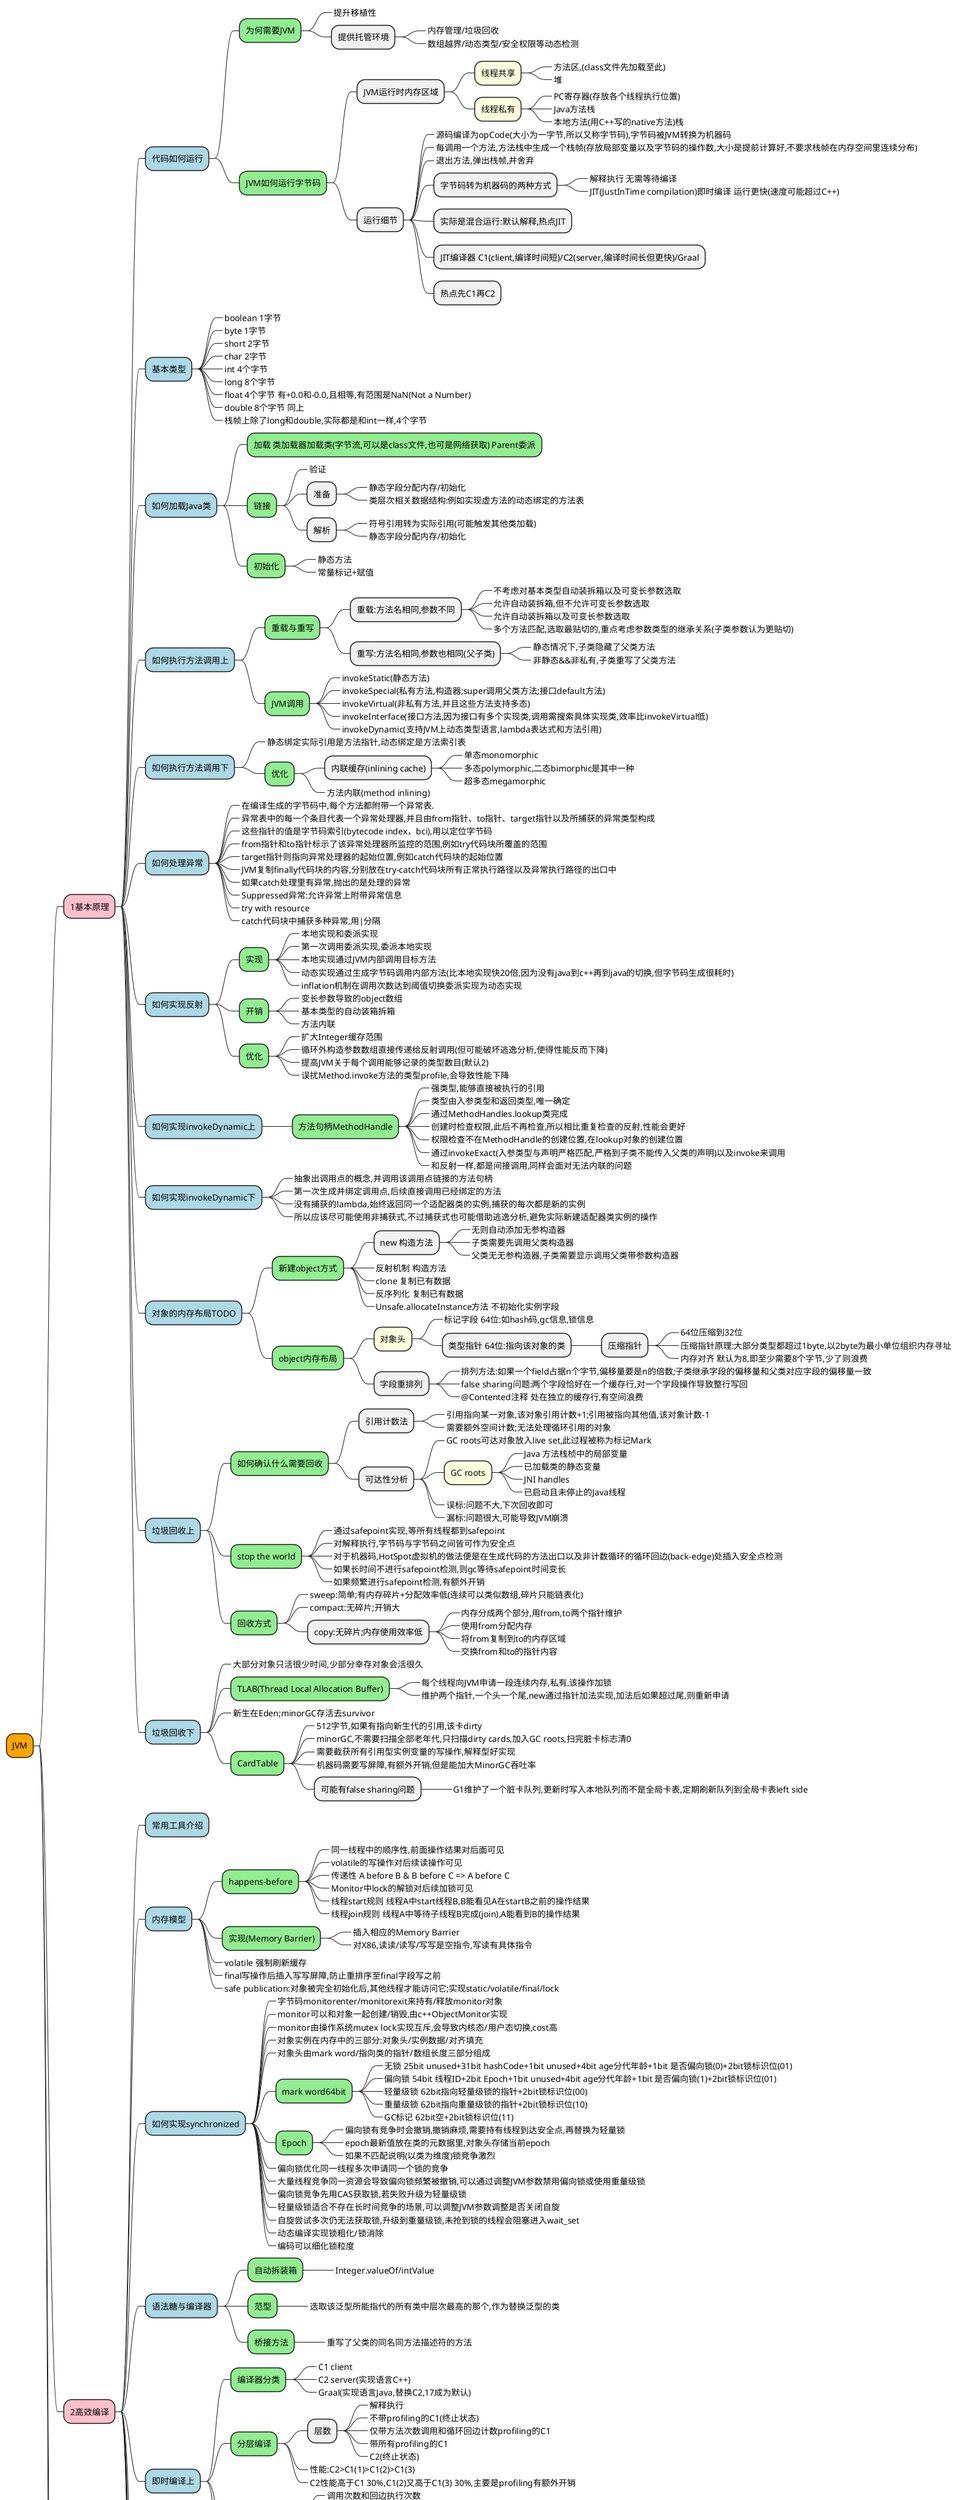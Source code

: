 @startmindmap
*[#orange] JVM
    *[#pink] 1基本原理
        *[#lightblue] 代码如何运行
            *[#lightgreen] 为何需要JVM
                *_ 提升移植性
                * 提供托管环境
                    *_ 内存管理/垃圾回收
                    *_ 数组越界/动态类型/安全权限等动态检测
            *[#lightgreen] JVM如何运行字节码
                * JVM运行时内存区域
                    *[#lightyellow] 线程共享
                        *_ 方法区,(class文件先加载至此)
                        *_ 堆
                    *[#lightyellow] 线程私有
                        *_ PC寄存器(存放各个线程执行位置)
                        *_ Java方法栈
                        *_ 本地方法(用C++写的native方法)栈
                * 运行细节
                    *_ 源码编译为opCode(大小为一字节,所以又称字节码),字节码被JVM转换为机器码
                    *_ 每调用一个方法,方法栈中生成一个栈帧(存放局部变量以及字节码的操作数,大小是提前计算好,不要求栈帧在内存空间里连续分布)
                    *_ 退出方法,弹出栈帧,并舍弃
                    * 字节码转为机器码的两种方式
                        *_ 解释执行 无需等待编译
                        *_ JIT(JustInTime compilation)即时编译 运行更快(速度可能超过C++)
                    * 实际是混合运行:默认解释,热点JIT
                    * JIT编译器 C1(client,编译时间短)/C2(server,编译时间长但更快)/Graal
                    * 热点先C1再C2
        *[#lightblue] 基本类型
            *_ boolean 1字节
            *_ byte 1字节
            *_ short 2字节
            *_ char 2字节
            *_ int 4个字节
            *_ long 8个字节
            *_ float 4个字节 有+0.0和-0.0,且相等,有范围是NaN(Not a Number)
            *_ double 8个字节 同上
            *_ 栈帧上除了long和double,实际都是和int一样,4个字节
        *[#lightblue] 如何加载Java类
            *[#lightgreen] 加载 类加载器加载类(字节流,可以是class文件,也可是网络获取) Parent委派
            *[#lightgreen] 链接
                *_ 验证
                * 准备
                    *_ 静态字段分配内存/初始化
                    *_ 类层次相关数据结构:例如实现虚方法的动态绑定的方法表
                * 解析
                    *_ 符号引用转为实际引用(可能触发其他类加载)
                    *_ 静态字段分配内存/初始化
            *[#lightgreen] 初始化
                *_ 静态方法
                *_ 常量标记+赋值
        *[#lightblue] 如何执行方法调用上
            *[#lightgreen] 重载与重写
                * 重载:方法名相同,参数不同
                    *_ 不考虑对基本类型自动装拆箱以及可变长参数选取
                    *_ 允许自动装拆箱,但不允许可变长参数选取
                    *_ 允许自动装拆箱以及可变长参数选取
                    *_ 多个方法匹配,选取最贴切的,重点考虑参数类型的继承关系(子类参数认为更贴切)
                * 重写:方法名相同,参数也相同(父子类)
                    *_ 静态情况下,子类隐藏了父类方法
                    *_ 非静态&&非私有,子类重写了父类方法
            *[#lightgreen] JVM调用
                *_ invokeStatic(静态方法)
                *_ invokeSpecial(私有方法,构造器;super调用父类方法;接口default方法)
                *_ invokeVirtual(非私有方法,并且这些方法支持多态)
                *_ invokeInterface(接口方法,因为接口有多个实现类,调用需搜索具体实现类,效率比invokeVirtual低)
                *_ invokeDynamic(支持JVM上动态类型语言,lambda表达式和方法引用)
        *[#lightblue] 如何执行方法调用下
            *_ 静态绑定实际引用是方法指针,动态绑定是方法索引表
            *[#lightgreen] 优化
                * 内联缓存(inlining cache)
                    *_ 单态monomorphic
                    *_ 多态polymorphic,二态bimorphic是其中一种
                    *_ 超多态megamorphic
                *_ 方法内联(method inlining)
        *[#lightblue] 如何处理异常
            *_ 在编译生成的字节码中,每个方法都附带一个异常表.
            *_ 异常表中的每一个条目代表一个异常处理器,并且由from指针、to指针、target指针以及所捕获的异常类型构成
            *_ 这些指针的值是字节码索引(bytecode index，bci),用以定位字节码
            *_ from指针和to指针标示了该异常处理器所监控的范围,例如try代码块所覆盖的范围
            *_ target指针则指向异常处理器的起始位置,例如catch代码块的起始位置
            *_ JVM复制finally代码块的内容,分别放在try-catch代码块所有正常执行路径以及异常执行路径的出口中
            *_ 如果catch处理里有异常,抛出的是处理的异常
            *_ Suppressed异常:允许异常上附带异常信息
            *_ try with resource
            *_ catch代码块中捕获多种异常,用|分隔
        *[#lightblue] 如何实现反射
            *[#lightgreen] 实现
                *_ 本地实现和委派实现
                *_ 第一次调用委派实现,委派本地实现
                *_ 本地实现通过JVM内部调用目标方法
                *_ 动态实现通过生成字节码调用内部方法(比本地实现快20倍,因为没有java到c++再到java的切换,但字节码生成很耗时)
                *_ inflation机制在调用次数达到阈值切换委派实现为动态实现
            *[#lightgreen] 开销
                *_ 变长参数导致的object数组
                *_ 基本类型的自动装箱拆箱
                *_ 方法内联
            *[#lightgreen] 优化
                *_ 扩大Integer缓存范围
                *_ 循环外构造参数数组直接传递给反射调用(但可能破坏逃逸分析,使得性能反而下降)
                *_ 提高JVM关于每个调用能够记录的类型数目(默认2)
                *_ 误扰Method.invoke方法的类型profile,会导致性能下降
        *[#lightblue] 如何实现invokeDynamic上
            *[#lightgreen] 方法句柄MethodHandle
                *_ 强类型,能够直接被执行的引用
                *_ 类型由入参类型和返回类型,唯一确定
                *_ 通过MethodHandles.lookup类完成
                *_ 创建时检查权限,此后不再检查,所以相比重复检查的反射,性能会更好
                *_ 权限检查不在MethodHandle的创建位置,在lookup对象的创建位置
                *_ 通过invokeExact(入参类型与声明严格匹配,严格到子类不能传入父类的声明)以及invoke来调用
                *_ 和反射一样,都是间接调用,同样会面对无法内联的问题
        *[#lightblue] 如何实现invokeDynamic下
            *_ 抽象出调用点的概念,并调用该调用点链接的方法句柄
            *_ 第一次生成并绑定调用点,后续直接调用已经绑定的方法
            *_ 没有捕获的lambda,始终返回同一个适配器类的实例,捕获的每次都是新的实例
            *_ 所以应该尽可能使用非捕获式,不过捕获式也可能借助逃逸分析,避免实际新建适配器类实例的操作
        *[#lightblue] 对象的内存布局TODO
            *[#lightgreen] 新建object方式
                * new 构造方法
                    *_ 无则自动添加无参构造器
                    *_ 子类需要先调用父类构造器
                    *_ 父类无无参构造器,子类需要显示调用父类带参数构造器
                *_ 反射机制 构造方法
                *_ clone 复制已有数据
                *_ 反序列化 复制已有数据
                *_ Unsafe.allocateInstance方法 不初始化实例字段
            *[#lightgreen] object内存布局
                *[#lightyellow] 对象头
                    *_ 标记字段 64位:如hash码,gc信息,锁信息
                    * 类型指针 64位:指向该对象的类
                        * 压缩指针
                            *_ 64位压缩到32位
                            *_ 压缩指针原理:大部分类型都超过1byte,以2byte为最小单位组织内存寻址
                            *_ 内存对齐 默认为8,即至少需要8个字节,少了则浪费
                * 字段重排列
                    *_ 排列方法:如果一个field占据n个字节,偏移量要是n的倍数;子类继承字段的偏移量和父类对应字段的偏移量一致
                    *_ false sharing问题:两个字段恰好在一个缓存行,对一个字段操作导致整行写回
                    *_ @Contented注释 处在独立的缓存行,有空间浪费
        *[#lightblue] 垃圾回收上
            *[#lightgreen] 如何确认什么需要回收
                * 引用计数法
                    *_ 引用指向某一对象,该对象引用计数+1;引用被指向其他值,该对象计数-1
                    *_ 需要额外空间计数;无法处理循环引用的对象
                * 可达性分析
                    *_ GC roots可达对象放入live set,此过程被称为标记Mark
                    *[#lightyellow] GC roots
                        *_ Java 方法栈桢中的局部变量
                        *_ 已加载类的静态变量
                        *_ JNI handles
                        *_ 已启动且未停止的Java线程
                    *_ 误标:问题不大,下次回收即可
                    *_ 漏标:问题很大,可能导致JVM崩溃
            *[#lightgreen] stop the world
                *_ 通过safepoint实现,等所有线程都到safepoint
                *_ 对解释执行,字节码与字节码之间皆可作为安全点
                *_ 对于机器码,HotSpot虚拟机的做法便是在生成代码的方法出口以及非计数循环的循环回边(back-edge)处插入安全点检测
                *_ 如果长时间不进行safepoint检测,则gc等待safepoint时间变长
                *_ 如果频繁进行safepoint检测,有额外开销
            *[#lightgreen] 回收方式
                *_ sweep:简单;有内存碎片+分配效率低(连续可以类似数组,碎片只能链表化)
                *_ compact:无碎片;开销大
                * copy:无碎片;内存使用效率低
                    *_ 内存分成两个部分,用from,to两个指针维护
                    *_ 使用from分配内存
                    *_ 将from复制到to的内存区域
                    *_ 交换from和to的指针内容
        *[#lightblue] 垃圾回收下
            *_ 大部分对象只活很少时间,少部分幸存对象会活很久
            *[#lightgreen] TLAB(Thread Local Allocation Buffer)
                *_ 每个线程向JVM申请一段连续内存,私有,该操作加锁
                *_ 维护两个指针,一个头一个尾,new通过指针加法实现,加法后如果超过尾,则重新申请
            *_ 新生在Eden;minorGC存活去survivor
            *[#lightgreen] CardTable
                *_ 512字节,如果有指向新生代的引用,该卡dirty
                *_ minorGC,不需要扫描全部老年代,只扫描dirty cards,加入GC roots,扫完脏卡标志清0
                *_ 需要截获所有引用型实例变量的写操作,解释型好实现
                *_ 机器码需要写屏障,有额外开销,但是能加大MinorGC吞吐率
                * 可能有false sharing问题
                    *_ G1维护了一个脏卡队列,更新时写入本地队列而不是全局卡表,定期刷新队列到全局卡表left side
    *[#pink] 2高效编译
        *[#lightblue] 常用工具介绍
        *[#lightblue] 内存模型
            *[#lightgreen] happens-before
                *_ 同一线程中的顺序性,前面操作结果对后面可见
                *_ volatile的写操作对后续读操作可见
                *_ 传递性 A before B & B before C => A before C
                *_ Monitor中lock的解锁对后续加锁可见
                *_ 线程start规则 线程A中start线程B,B能看见A在startB之前的操作结果
                *_ 线程join规则 线程A中等待子线程B完成(join),A能看到B的操作结果
            *[#lightgreen] 实现(Memory Barrier)
                *_ 插入相应的Memory Barrier
                *_ 对X86,读读/读写/写写是空指令,写读有具体指令
            *_ volatile 强制刷新缓存
            *_ final写操作后插入写写屏障,防止重排序至final字段写之前
            *_ safe publication:对象被完全初始化后,其他线程才能访问它;实现static/volatile/final/lock
        *[#lightblue] 如何实现synchronized
            *_ 字节码monitorenter/monitorexit来持有/释放monitor对象
            *_ monitor可以和对象一起创建/销毁,由c++ObjectMonitor实现
            *_ monitor由操作系统mutex lock实现互斥,会导致内核态/用户态切换,cost高
            *_ 对象实例在内存中的三部分:对象头/实例数据/对齐填充
            *_ 对象头由mark word/指向类的指针/数组长度三部分组成
            *[#lightgreen] mark word64bit
                *_ 无锁 25bit unused+31bit hashCode+1bit unused+4bit age分代年龄+1bit 是否偏向锁(0)+2bit锁标识位(01)
                *_ 偏向锁 54bit 线程ID+2bit Epoch+1bit unused+4bit age分代年龄+1bit 是否偏向锁(1)+2bit锁标识位(01)
                *_ 轻量级锁 62bit指向轻量级锁的指针+2bit锁标识位(00)
                *_ 重量级锁 62bit指向重量级锁的指针+2bit锁标识位(10)
                *_ GC标记 62bit空+2bit锁标识位(11)
            *[#lightgreen] Epoch
                *_ 偏向锁有竞争时会撤销,撤销麻烦,需要持有线程到达安全点,再替换为轻量锁
                *_ epoch最新值放在类的元数据里,对象头存储当前epoch
                *_ 如果不匹配说明(以类为维度)锁竞争激烈
            *_ 偏向锁优化同一线程多次申请同一个锁的竞争
            *_ 大量线程竞争同一资源会导致偏向锁频繁被撤销,可以通过调整JVM参数禁用偏向锁或使用重量级锁
            *_ 偏向锁竞争先用CAS获取锁,若失败升级为轻量级锁
            *_ 轻量级锁适合不存在长时间竞争的场景,可以调整JVM参数调整是否关闭自旋
            *_ 自旋尝试多次仍无法获取锁,升级到重量级锁,未抢到锁的线程会阻塞进入wait_set
            *_ 动态编译实现锁粗化/锁消除
            *_ 编码可以细化锁粒度
        *[#lightblue] 语法糖与编译器
            *[#lightgreen] 自动拆装箱
                *_ Integer.valueOf/intValue
            *[#lightgreen] 范型
                *_ 选取该泛型所能指代的所有类中层次最高的那个,作为替换泛型的类
            *[#lightgreen] 桥接方法
                *_ 重写了父类的同名同方法描述符的方法
        *[#lightblue] 即时编译上
            *[#lightgreen] 编译器分类
                *_ C1 client
                *_ C2 server(实现语言C++)
                *_ Graal(实现语言Java,替换C2,17成为默认)
            *[#lightgreen] 分层编译
                * 层数
                    *_ 解释执行
                    *_ 不带profiling的C1(终止状态)
                    *_ 仅带方法次数调用和循环回边计数profiling的C1
                    *_ 带所有profiling的C1
                    *_ C2(终止状态)
                *_ 性能:C2>C1(1)>C1(2)>C1(3)
                *_ C2性能高于C1 30%,C1(2)又高于C1(3) 30%,主要是profiling有额外开销
            *[#lightgreen] 即时编译触发
                *_ 调用次数和回边执行次数
                * 动态调整阈值
                    *_ 系数s=queue_size_X/(TierXLoadFeedback*compiler_count_X)+1
                    *_ 其中X是执行层次,可取3或者4
                    *_ queue_size_X是执行层次为X的待编译方法的数目
                    *_ TierXLoadFeedback是预设好的参数,其中Tier3LoadFeedback为5,Tier4LoadFeedback为3
                    *_ compiler_count_X是层次X的编译线程数目
            *[#lightgreen] OSR(On-Stack-Replacement)编译
                *_ 循环回边计数器
                *_ 解决单次调用包含热循环的性能优化问题
        *[#lightblue] 即时编译下
            *[#lightgreen] profiling
                *_ branch profile
                *_ receiver type profile
                *_ 解释过程没有profile,C1后,JVM认为该方法有可能被C2编译,方才在该方法的C1代码中收集这些profile
                *_ C2可以根据收集得到的数据进行猜测,假设接下来的执行同样会按照所收集的profile进行,从而作出比较激进的优化
            *[#lightgreen] 基于分支的profiling
                *_ 未执行过的分支被剪枝
            *[#lightgreen] 基于类型的profiling
                *_ compiler假设动态类型只有profile中的那几个
            *[#lightgreen] 去优化
                *_ 退回解释执行
                *_ 插入陷阱(在被剪枝的分支)进行去优化
                *_ 根据去优化的原因决定是否保留机器码和何时重新编译Java方法
        *[#lightblue] 即时编译器的中间表达形式
            *[#lightgreen] IR(Intermediate Representation)
                *_ java字节码
                *_ 即时编译器会将Java字节码转换成SSA(Static Single Assignment) IR
            *[#lightgreen] sea-of-nodes
                *_ 节点调度
                *_ 内存依赖
            *[#lightgreen] GVN(Global Value Numbering)
                *_  IR图上的公共子表达式消除(Common Subexpression Elimination,CSE)
        *[#lightblue] 字节码(基础篇)
        *[#lightblue] 方法内联上
        *[#lightblue] 方法内联下
        *[#lightblue] hotspot虚拟机的intrinsic
        *[#lightblue] 逃逸分析
    *[#pink] 3代码优化
        *[#lightblue] 字段访问
        *[#lightblue] 循环
        *[#lightblue] 向量化
        *[#lightblue] 注解处理器
        *[#lightblue] 基准测试框架JMH上
        *[#lightblue] 基准测试框架JMH下
        *[#lightblue] Java虚拟机的监控及诊断工具(命令行篇)
        *[#lightblue] Java虚拟机的监控及诊断工具(GUI篇)
        *[#lightblue] JNI运行机制
        *[#lightblue] JavaAgent与字节码注入
right side
    *[#pink] 4黑科技
        *[#lightblue] Graal:用java编译java
        *[#lightblue] Truffle:语言实现框架
        *[#lightblue] SubstrateVm:AOT编译框架
@endmindmap